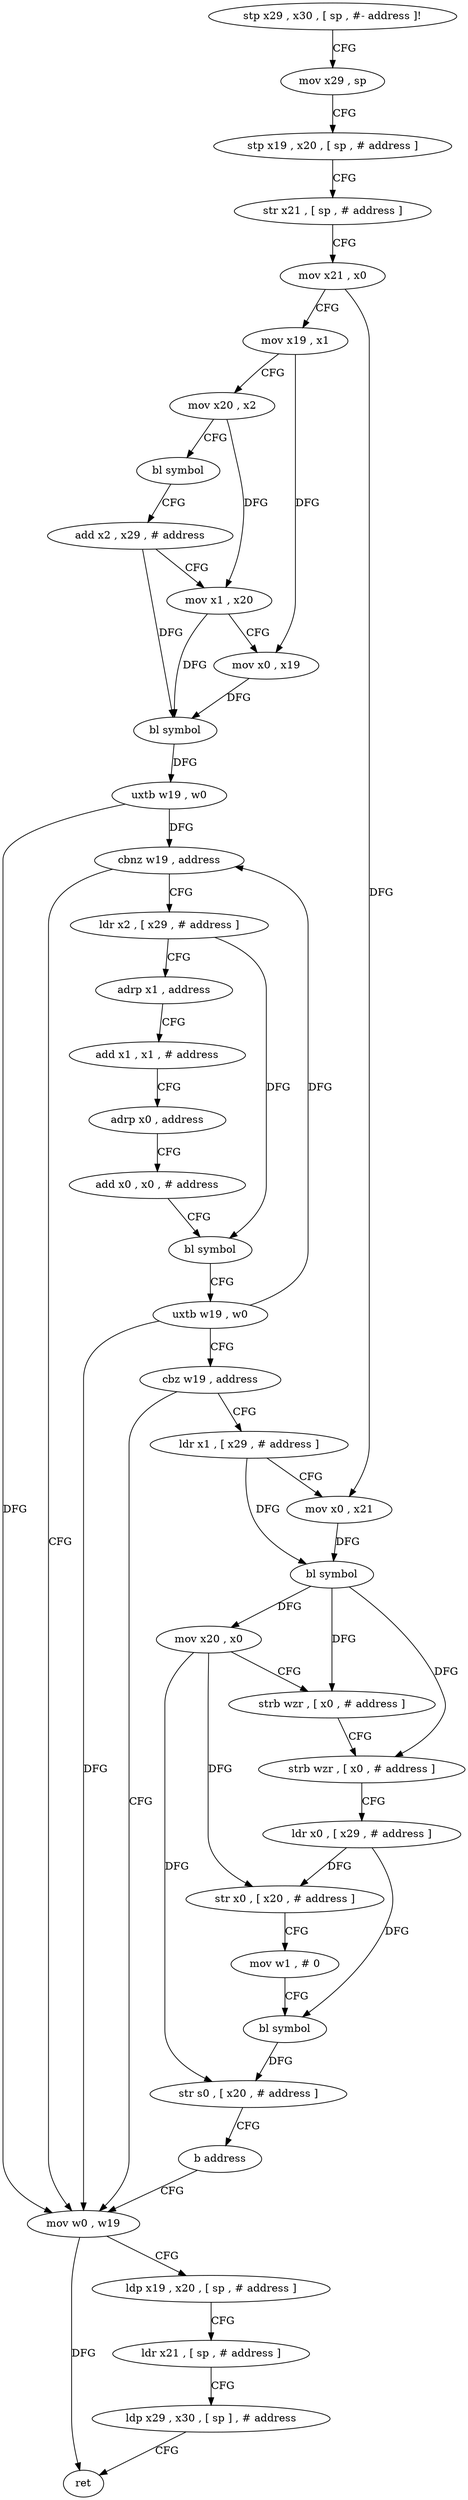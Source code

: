 digraph "func" {
"4258048" [label = "stp x29 , x30 , [ sp , #- address ]!" ]
"4258052" [label = "mov x29 , sp" ]
"4258056" [label = "stp x19 , x20 , [ sp , # address ]" ]
"4258060" [label = "str x21 , [ sp , # address ]" ]
"4258064" [label = "mov x21 , x0" ]
"4258068" [label = "mov x19 , x1" ]
"4258072" [label = "mov x20 , x2" ]
"4258076" [label = "bl symbol" ]
"4258080" [label = "add x2 , x29 , # address" ]
"4258084" [label = "mov x1 , x20" ]
"4258088" [label = "mov x0 , x19" ]
"4258092" [label = "bl symbol" ]
"4258096" [label = "uxtb w19 , w0" ]
"4258100" [label = "cbnz w19 , address" ]
"4258124" [label = "ldr x2 , [ x29 , # address ]" ]
"4258104" [label = "mov w0 , w19" ]
"4258128" [label = "adrp x1 , address" ]
"4258132" [label = "add x1 , x1 , # address" ]
"4258136" [label = "adrp x0 , address" ]
"4258140" [label = "add x0 , x0 , # address" ]
"4258144" [label = "bl symbol" ]
"4258148" [label = "uxtb w19 , w0" ]
"4258152" [label = "cbz w19 , address" ]
"4258156" [label = "ldr x1 , [ x29 , # address ]" ]
"4258108" [label = "ldp x19 , x20 , [ sp , # address ]" ]
"4258112" [label = "ldr x21 , [ sp , # address ]" ]
"4258116" [label = "ldp x29 , x30 , [ sp ] , # address" ]
"4258120" [label = "ret" ]
"4258160" [label = "mov x0 , x21" ]
"4258164" [label = "bl symbol" ]
"4258168" [label = "mov x20 , x0" ]
"4258172" [label = "strb wzr , [ x0 , # address ]" ]
"4258176" [label = "strb wzr , [ x0 , # address ]" ]
"4258180" [label = "ldr x0 , [ x29 , # address ]" ]
"4258184" [label = "str x0 , [ x20 , # address ]" ]
"4258188" [label = "mov w1 , # 0" ]
"4258192" [label = "bl symbol" ]
"4258196" [label = "str s0 , [ x20 , # address ]" ]
"4258200" [label = "b address" ]
"4258048" -> "4258052" [ label = "CFG" ]
"4258052" -> "4258056" [ label = "CFG" ]
"4258056" -> "4258060" [ label = "CFG" ]
"4258060" -> "4258064" [ label = "CFG" ]
"4258064" -> "4258068" [ label = "CFG" ]
"4258064" -> "4258160" [ label = "DFG" ]
"4258068" -> "4258072" [ label = "CFG" ]
"4258068" -> "4258088" [ label = "DFG" ]
"4258072" -> "4258076" [ label = "CFG" ]
"4258072" -> "4258084" [ label = "DFG" ]
"4258076" -> "4258080" [ label = "CFG" ]
"4258080" -> "4258084" [ label = "CFG" ]
"4258080" -> "4258092" [ label = "DFG" ]
"4258084" -> "4258088" [ label = "CFG" ]
"4258084" -> "4258092" [ label = "DFG" ]
"4258088" -> "4258092" [ label = "DFG" ]
"4258092" -> "4258096" [ label = "DFG" ]
"4258096" -> "4258100" [ label = "DFG" ]
"4258096" -> "4258104" [ label = "DFG" ]
"4258100" -> "4258124" [ label = "CFG" ]
"4258100" -> "4258104" [ label = "CFG" ]
"4258124" -> "4258128" [ label = "CFG" ]
"4258124" -> "4258144" [ label = "DFG" ]
"4258104" -> "4258108" [ label = "CFG" ]
"4258104" -> "4258120" [ label = "DFG" ]
"4258128" -> "4258132" [ label = "CFG" ]
"4258132" -> "4258136" [ label = "CFG" ]
"4258136" -> "4258140" [ label = "CFG" ]
"4258140" -> "4258144" [ label = "CFG" ]
"4258144" -> "4258148" [ label = "CFG" ]
"4258148" -> "4258152" [ label = "CFG" ]
"4258148" -> "4258100" [ label = "DFG" ]
"4258148" -> "4258104" [ label = "DFG" ]
"4258152" -> "4258104" [ label = "CFG" ]
"4258152" -> "4258156" [ label = "CFG" ]
"4258156" -> "4258160" [ label = "CFG" ]
"4258156" -> "4258164" [ label = "DFG" ]
"4258108" -> "4258112" [ label = "CFG" ]
"4258112" -> "4258116" [ label = "CFG" ]
"4258116" -> "4258120" [ label = "CFG" ]
"4258160" -> "4258164" [ label = "DFG" ]
"4258164" -> "4258168" [ label = "DFG" ]
"4258164" -> "4258172" [ label = "DFG" ]
"4258164" -> "4258176" [ label = "DFG" ]
"4258168" -> "4258172" [ label = "CFG" ]
"4258168" -> "4258184" [ label = "DFG" ]
"4258168" -> "4258196" [ label = "DFG" ]
"4258172" -> "4258176" [ label = "CFG" ]
"4258176" -> "4258180" [ label = "CFG" ]
"4258180" -> "4258184" [ label = "DFG" ]
"4258180" -> "4258192" [ label = "DFG" ]
"4258184" -> "4258188" [ label = "CFG" ]
"4258188" -> "4258192" [ label = "CFG" ]
"4258192" -> "4258196" [ label = "DFG" ]
"4258196" -> "4258200" [ label = "CFG" ]
"4258200" -> "4258104" [ label = "CFG" ]
}
